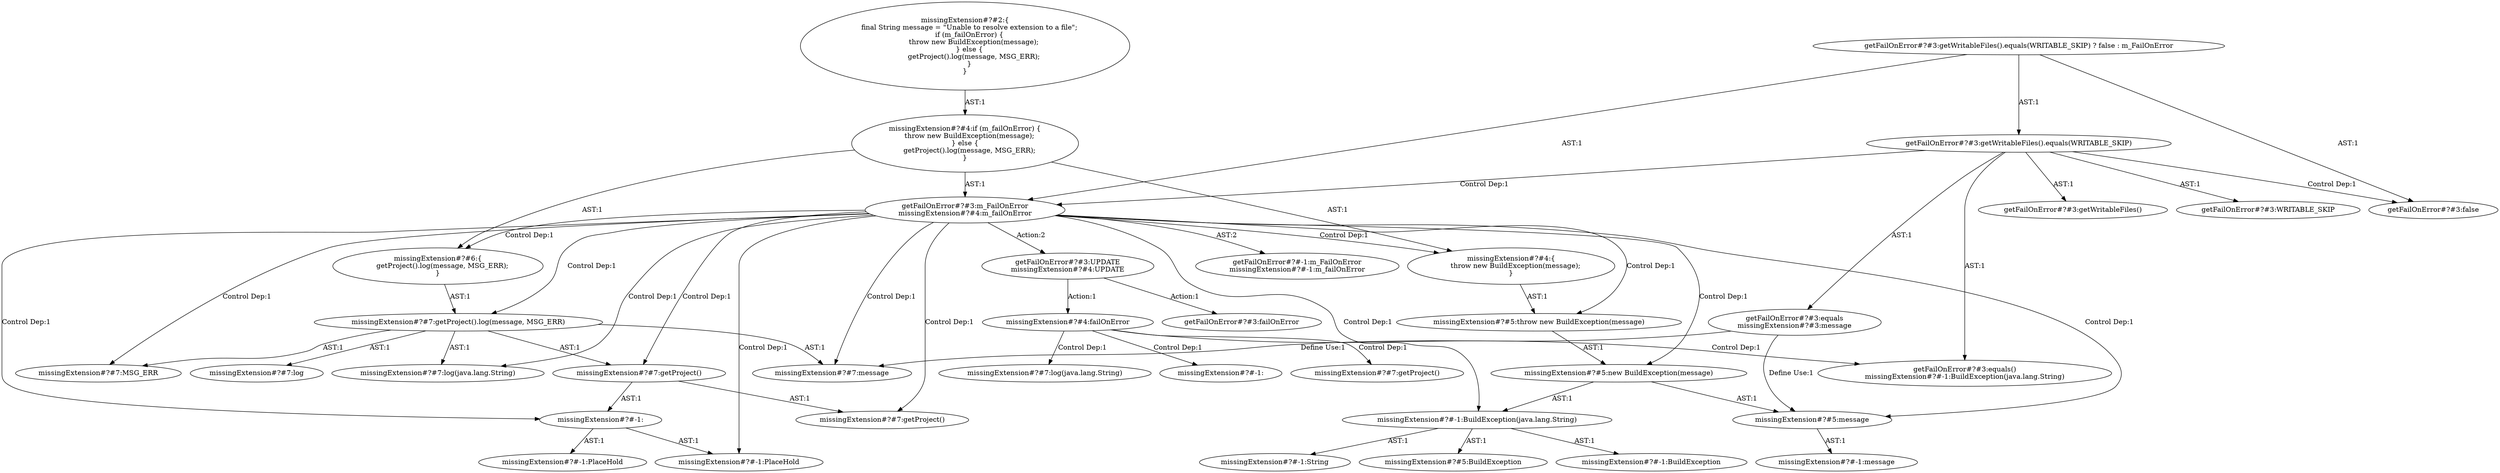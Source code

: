 digraph "Pattern" {
0 [label="getFailOnError#?#3:UPDATE
missingExtension#?#4:UPDATE" shape=ellipse]
1 [label="getFailOnError#?#3:m_FailOnError
missingExtension#?#4:m_failOnError" shape=ellipse]
2 [label="getFailOnError#?#3:getWritableFiles().equals(WRITABLE_SKIP)" shape=ellipse]
3 [label="getFailOnError#?#3:getWritableFiles().equals(WRITABLE_SKIP) ? false : m_FailOnError" shape=ellipse]
4 [label="getFailOnError#?#3:equals
missingExtension#?#3:message" shape=ellipse]
5 [label="getFailOnError#?#3:getWritableFiles()" shape=ellipse]
6 [label="getFailOnError#?#3:equals()
missingExtension#?#-1:BuildException(java.lang.String)" shape=ellipse]
7 [label="getFailOnError#?#3:WRITABLE_SKIP" shape=ellipse]
8 [label="getFailOnError#?#3:false" shape=ellipse]
9 [label="getFailOnError#?#-1:m_FailOnError
missingExtension#?#-1:m_failOnError" shape=ellipse]
10 [label="getFailOnError#?#3:failOnError" shape=ellipse]
11 [label="missingExtension#?#7:MSG_ERR" shape=ellipse]
12 [label="missingExtension#?#6:\{
    getProject().log(message, MSG_ERR);
\}" shape=ellipse]
13 [label="missingExtension#?#-1:String" shape=ellipse]
14 [label="missingExtension#?#5:BuildException" shape=ellipse]
15 [label="missingExtension#?#7:log(java.lang.String)" shape=ellipse]
16 [label="missingExtension#?#7:log(java.lang.String)" shape=ellipse]
17 [label="missingExtension#?#7:getProject()" shape=ellipse]
18 [label="missingExtension#?#5:throw new BuildException(message)" shape=ellipse]
19 [label="missingExtension#?#7:log" shape=ellipse]
20 [label="missingExtension#?#-1:" shape=ellipse]
21 [label="missingExtension#?#7:getProject()" shape=ellipse]
22 [label="missingExtension#?#-1:BuildException" shape=ellipse]
23 [label="missingExtension#?#-1:message" shape=ellipse]
24 [label="missingExtension#?#-1:PlaceHold" shape=ellipse]
25 [label="missingExtension#?#-1:PlaceHold" shape=ellipse]
26 [label="missingExtension#?#-1:" shape=ellipse]
27 [label="missingExtension#?#4:failOnError" shape=ellipse]
28 [label="missingExtension#?#4:if (m_failOnError) \{
    throw new BuildException(message);
\} else \{
    getProject().log(message, MSG_ERR);
\}" shape=ellipse]
29 [label="missingExtension#?#7:message" shape=ellipse]
30 [label="missingExtension#?#-1:BuildException(java.lang.String)" shape=ellipse]
31 [label="missingExtension#?#4:\{
    throw new BuildException(message);
\}" shape=ellipse]
32 [label="missingExtension#?#7:getProject()" shape=ellipse]
33 [label="missingExtension#?#5:new BuildException(message)" shape=ellipse]
34 [label="missingExtension#?#5:message" shape=ellipse]
35 [label="missingExtension#?#7:getProject().log(message, MSG_ERR)" shape=ellipse]
36 [label="missingExtension#?#2:\{
    final String message = \"Unable to resolve extension to a file\";
    if (m_failOnError) \{
        throw new BuildException(message);
    \} else \{
        getProject().log(message, MSG_ERR);
    \}
\}" shape=ellipse]
0 -> 10 [label="Action:1"];
0 -> 27 [label="Action:1"];
1 -> 0 [label="Action:2"];
1 -> 9 [label="AST:2"];
1 -> 11 [label="Control Dep:1"];
1 -> 12 [label="Control Dep:1"];
1 -> 15 [label="Control Dep:1"];
1 -> 17 [label="Control Dep:1"];
1 -> 18 [label="Control Dep:1"];
1 -> 21 [label="Control Dep:1"];
1 -> 25 [label="Control Dep:1"];
1 -> 26 [label="Control Dep:1"];
1 -> 29 [label="Control Dep:1"];
1 -> 30 [label="Control Dep:1"];
1 -> 31 [label="Control Dep:1"];
1 -> 33 [label="Control Dep:1"];
1 -> 34 [label="Control Dep:1"];
1 -> 35 [label="Control Dep:1"];
2 -> 1 [label="Control Dep:1"];
2 -> 4 [label="AST:1"];
2 -> 5 [label="AST:1"];
2 -> 6 [label="AST:1"];
2 -> 7 [label="AST:1"];
2 -> 8 [label="Control Dep:1"];
3 -> 1 [label="AST:1"];
3 -> 2 [label="AST:1"];
3 -> 8 [label="AST:1"];
4 -> 29 [label="Define Use:1"];
4 -> 34 [label="Define Use:1"];
12 -> 35 [label="AST:1"];
17 -> 26 [label="AST:1"];
17 -> 21 [label="AST:1"];
18 -> 33 [label="AST:1"];
26 -> 24 [label="AST:1"];
26 -> 25 [label="AST:1"];
27 -> 16 [label="Control Dep:1"];
27 -> 20 [label="Control Dep:1"];
27 -> 6 [label="Control Dep:1"];
27 -> 32 [label="Control Dep:1"];
28 -> 12 [label="AST:1"];
28 -> 1 [label="AST:1"];
28 -> 31 [label="AST:1"];
30 -> 13 [label="AST:1"];
30 -> 14 [label="AST:1"];
30 -> 22 [label="AST:1"];
31 -> 18 [label="AST:1"];
33 -> 30 [label="AST:1"];
33 -> 34 [label="AST:1"];
34 -> 23 [label="AST:1"];
35 -> 11 [label="AST:1"];
35 -> 15 [label="AST:1"];
35 -> 17 [label="AST:1"];
35 -> 19 [label="AST:1"];
35 -> 29 [label="AST:1"];
36 -> 28 [label="AST:1"];
}